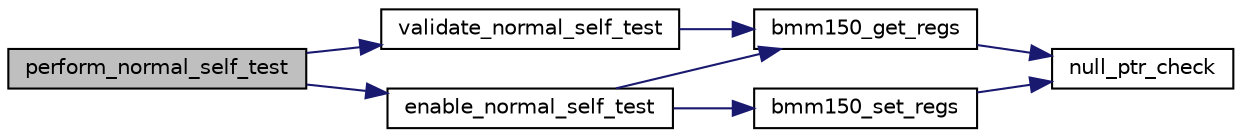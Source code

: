 digraph "perform_normal_self_test"
{
  edge [fontname="Helvetica",fontsize="10",labelfontname="Helvetica",labelfontsize="10"];
  node [fontname="Helvetica",fontsize="10",shape=record];
  rankdir="LR";
  Node1 [label="perform_normal_self_test",height=0.2,width=0.4,color="black", fillcolor="grey75", style="filled", fontcolor="black"];
  Node1 -> Node2 [color="midnightblue",fontsize="10",style="solid",fontname="Helvetica"];
  Node2 [label="enable_normal_self_test",height=0.2,width=0.4,color="black", fillcolor="white", style="filled",URL="$bmm150_8c.html#a77b2651d53ae263d15f7e886916bc762",tooltip="This internal API is used to enable the normal self test by setting the Self Test bit (bit0) of the 0..."];
  Node2 -> Node3 [color="midnightblue",fontsize="10",style="solid",fontname="Helvetica"];
  Node3 [label="bmm150_get_regs",height=0.2,width=0.4,color="black", fillcolor="white", style="filled",URL="$bmm150_8c.html#ac3b65c846fa1d826b2addbbef4292a9c",tooltip="This API reads the data from the given register address of the sensor. "];
  Node3 -> Node4 [color="midnightblue",fontsize="10",style="solid",fontname="Helvetica"];
  Node4 [label="null_ptr_check",height=0.2,width=0.4,color="black", fillcolor="white", style="filled",URL="$bmm150_8c.html#ab0bcb8de99dc3747e6249b8406c766dc",tooltip="This internal API is used to validate the device pointer for null conditions. "];
  Node2 -> Node5 [color="midnightblue",fontsize="10",style="solid",fontname="Helvetica"];
  Node5 [label="bmm150_set_regs",height=0.2,width=0.4,color="black", fillcolor="white", style="filled",URL="$bmm150_8c.html#a88285b4abe005f21a5cc9392dddb9de9",tooltip="This API writes the given data to the register address of the sensor. "];
  Node5 -> Node4 [color="midnightblue",fontsize="10",style="solid",fontname="Helvetica"];
  Node1 -> Node6 [color="midnightblue",fontsize="10",style="solid",fontname="Helvetica"];
  Node6 [label="validate_normal_self_test",height=0.2,width=0.4,color="black", fillcolor="white", style="filled",URL="$bmm150_8c.html#a34ad7a037011719674d3f24354066ad4",tooltip="This internal API is used to validate the results of normal self test by using the self test status a..."];
  Node6 -> Node3 [color="midnightblue",fontsize="10",style="solid",fontname="Helvetica"];
}
